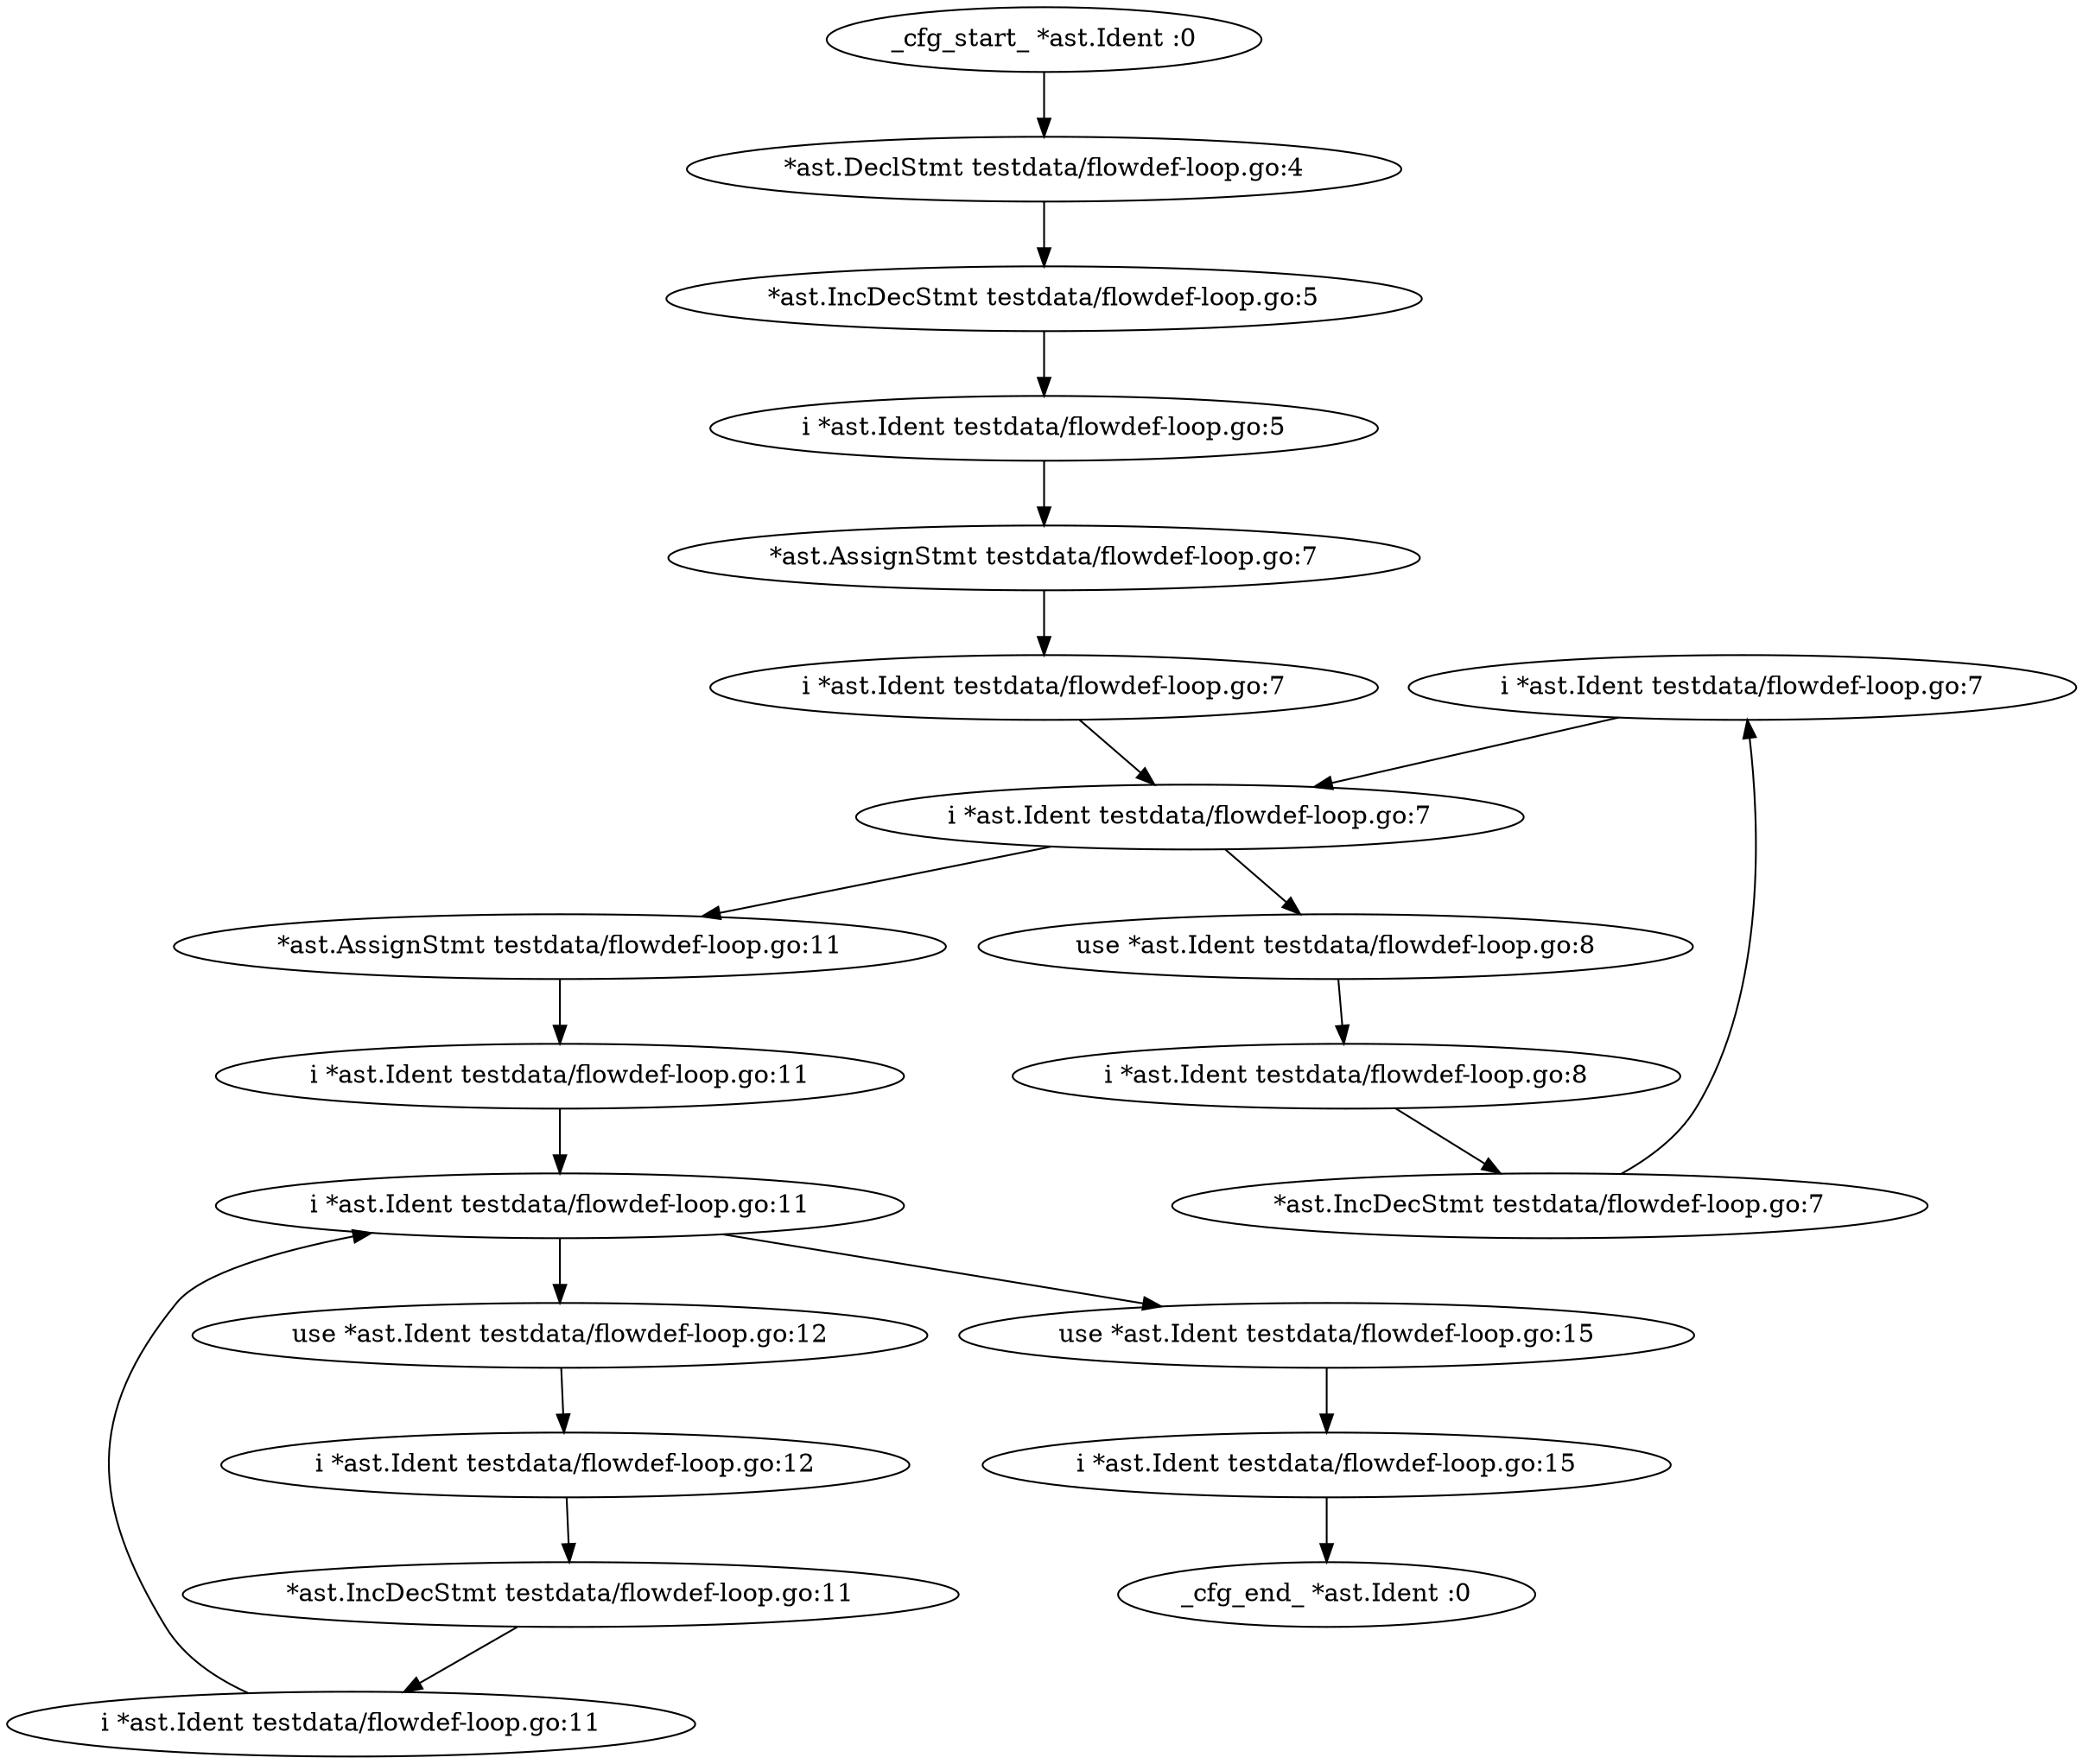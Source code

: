 digraph cfg {
n11 [label="i *ast.Ident testdata/flowdef-loop.go:7"];
n11 -> n7 [label=""];
n10 [label="*ast.IncDecStmt testdata/flowdef-loop.go:7"];
n10 -> n11 [label=""];
n9 [label="i *ast.Ident testdata/flowdef-loop.go:8"];
n9 -> n10 [label=""];
n8 [label="use *ast.Ident testdata/flowdef-loop.go:8"];
n8 -> n9 [label=""];
n18 [label="i *ast.Ident testdata/flowdef-loop.go:11"];
n18 -> n14 [label=""];
n17 [label="*ast.IncDecStmt testdata/flowdef-loop.go:11"];
n17 -> n18 [label=""];
n16 [label="i *ast.Ident testdata/flowdef-loop.go:12"];
n16 -> n17 [label=""];
n15 [label="use *ast.Ident testdata/flowdef-loop.go:12"];
n15 -> n16 [label=""];
n21 [label="_cfg_end_ *ast.Ident :0"];
n20 [label="i *ast.Ident testdata/flowdef-loop.go:15"];
n20 -> n21 [label=""];
n19 [label="use *ast.Ident testdata/flowdef-loop.go:15"];
n19 -> n20 [label=""];
n14 [label="i *ast.Ident testdata/flowdef-loop.go:11"];
n14 -> n15 [label=""];
n14 -> n19 [label=""];
n13 [label="i *ast.Ident testdata/flowdef-loop.go:11"];
n13 -> n14 [label=""];
n12 [label="*ast.AssignStmt testdata/flowdef-loop.go:11"];
n12 -> n13 [label=""];
n7 [label="i *ast.Ident testdata/flowdef-loop.go:7"];
n7 -> n8 [label=""];
n7 -> n12 [label=""];
n6 [label="i *ast.Ident testdata/flowdef-loop.go:7"];
n6 -> n7 [label=""];
n5 [label="*ast.AssignStmt testdata/flowdef-loop.go:7"];
n5 -> n6 [label=""];
n4 [label="i *ast.Ident testdata/flowdef-loop.go:5"];
n4 -> n5 [label=""];
n3 [label="*ast.IncDecStmt testdata/flowdef-loop.go:5"];
n3 -> n4 [label=""];
n2 [label="*ast.DeclStmt testdata/flowdef-loop.go:4"];
n2 -> n3 [label=""];
n1 [label="_cfg_start_ *ast.Ident :0"];
n1 -> n2 [label=""];
}
